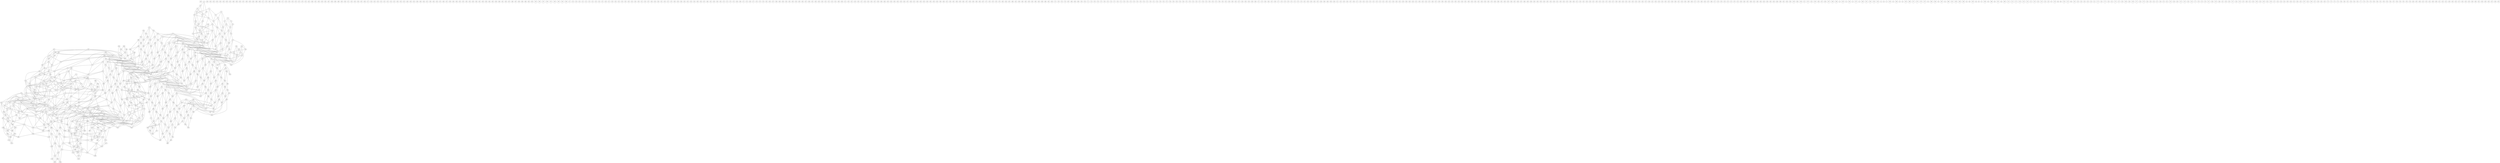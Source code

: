graph {
  node_836[label="836", shape="circle"]
836 -- 835
836 -- 837
836 -- 878
836 -- 879
836 -- 794
836 -- 795
  node_838[label="838", shape="circle"]
838 -- 880
838 -- 881
838 -- 837
  node_833[label="833", shape="circle"]
833 -- 832
833 -- 834
833 -- 875
833 -- 876
833 -- 791
833 -- 792
  node_832[label="832", shape="circle"]
832 -- 874
832 -- 875
832 -- 790
832 -- 791
832 -- 831
  node_835[label="835", shape="circle"]
835 -- 834
835 -- 877
835 -- 878
835 -- 793
835 -- 794
  node_834[label="834", shape="circle"]
834 -- 876
834 -- 877
834 -- 792
834 -- 793
  node_852[label="852", shape="circle"]
852 -- 809
852 -- 810
  node_855[label="855", shape="circle"]
855 -- 856
855 -- 897
855 -- 813
855 -- 896
  node_861[label="861", shape="circle"]
861 -- 902
861 -- 903
861 -- 818
861 -- 819
861 -- 860
861 -- 862
  node_860[label="860", shape="circle"]
860 -- 901
860 -- 902
860 -- 817
860 -- 818
860 -- 859
  node_863[label="863", shape="circle"]
863 -- 864
863 -- 904
863 -- 905
863 -- 820
863 -- 821
863 -- 862
  node_862[label="862", shape="circle"]
862 -- 903
862 -- 904
862 -- 819
862 -- 820
  node_857[label="857", shape="circle"]
857 -- 898
857 -- 899
857 -- 814
857 -- 815
857 -- 856
857 -- 858
  node_856[label="856", shape="circle"]
856 -- 897
856 -- 898
856 -- 813
856 -- 814
  node_859[label="859", shape="circle"]
859 -- 900
859 -- 901
859 -- 816
859 -- 817
859 -- 858
  node_858[label="858", shape="circle"]
858 -- 899
858 -- 900
858 -- 815
858 -- 816
  node_869[label="869", shape="circle"]
869 -- 868
869 -- 870
869 -- 910
869 -- 911
869 -- 826
869 -- 827
  node_868[label="868", shape="circle"]
868 -- 867
868 -- 909
868 -- 910
868 -- 825
868 -- 826
  node_871[label="871", shape="circle"]
871 -- 870
871 -- 872
871 -- 912
871 -- 913
871 -- 828
871 -- 829
  node_870[label="870", shape="circle"]
870 -- 911
870 -- 912
870 -- 827
870 -- 828
  node_865[label="865", shape="circle"]
865 -- 864
865 -- 866
865 -- 906
865 -- 907
865 -- 822
865 -- 823
  node_864[label="864", shape="circle"]
864 -- 905
864 -- 906
864 -- 821
864 -- 822
  node_867[label="867", shape="circle"]
867 -- 866
867 -- 908
867 -- 909
867 -- 824
867 -- 825
  node_866[label="866", shape="circle"]
866 -- 907
866 -- 908
866 -- 823
866 -- 824
  node_877[label="877", shape="circle"]
877 -- 876
877 -- 878
877 -- 918
877 -- 919
  node_876[label="876", shape="circle"]
876 -- 875
876 -- 917
876 -- 918
  node_879[label="879", shape="circle"]
879 -- 837
879 -- 878
879 -- 880
879 -- 920
879 -- 921
  node_878[label="878", shape="circle"]
878 -- 919
878 -- 920
  node_873[label="873", shape="circle"]
873 -- 872
873 -- 874
873 -- 914
873 -- 915
873 -- 830
873 -- 831
  node_872[label="872", shape="circle"]
872 -- 913
872 -- 914
872 -- 829
872 -- 830
  node_875[label="875", shape="circle"]
875 -- 874
875 -- 916
875 -- 917
  node_874[label="874", shape="circle"]
874 -- 915
874 -- 916
874 -- 831
  node_881[label="881", shape="circle"]
881 -- 880
881 -- 922
  node_880[label="880", shape="circle"]
880 -- 837
880 -- 921
880 -- 922
  node_901[label="901", shape="circle"]
901 -- 900
901 -- 902
901 -- 943
901 -- 944
  node_900[label="900", shape="circle"]
900 -- 899
900 -- 942
900 -- 943
  node_903[label="903", shape="circle"]
903 -- 902
903 -- 904
903 -- 945
903 -- 946
  node_902[label="902", shape="circle"]
902 -- 944
902 -- 945
  node_897[label="897", shape="circle"]
897 -- 896
897 -- 898
897 -- 939
897 -- 940
  node_896[label="896", shape="circle"]
896 -- 939
  node_899[label="899", shape="circle"]
899 -- 898
899 -- 941
899 -- 942
  node_898[label="898", shape="circle"]
898 -- 940
898 -- 941
  node_909[label="909", shape="circle"]
909 -- 908
909 -- 910
909 -- 951
909 -- 952
  node_908[label="908", shape="circle"]
908 -- 907
908 -- 950
908 -- 951
  node_911[label="911", shape="circle"]
911 -- 910
911 -- 912
911 -- 953
911 -- 954
  node_910[label="910", shape="circle"]
910 -- 952
910 -- 953
  node_905[label="905", shape="circle"]
905 -- 904
905 -- 906
905 -- 947
905 -- 948
  node_904[label="904", shape="circle"]
904 -- 946
904 -- 947
  node_907[label="907", shape="circle"]
907 -- 906
907 -- 949
907 -- 950
  node_906[label="906", shape="circle"]
906 -- 948
906 -- 949
  node_917[label="917", shape="circle"]
917 -- 960
917 -- 916
917 -- 918
917 -- 959
  node_916[label="916", shape="circle"]
916 -- 915
916 -- 958
916 -- 959
  node_919[label="919", shape="circle"]
919 -- 961
919 -- 962
919 -- 918
919 -- 920
  node_918[label="918", shape="circle"]
918 -- 960
918 -- 961
  node_913[label="913", shape="circle"]
913 -- 912
913 -- 914
913 -- 955
913 -- 956
  node_912[label="912", shape="circle"]
912 -- 954
912 -- 955
  node_915[label="915", shape="circle"]
915 -- 914
915 -- 957
915 -- 958
  node_914[label="914", shape="circle"]
914 -- 956
914 -- 957
  node_921[label="921", shape="circle"]
921 -- 963
921 -- 964
921 -- 920
921 -- 922
  node_920[label="920", shape="circle"]
920 -- 962
920 -- 963
  node_922[label="922", shape="circle"]
922 -- 964
922 -- 965
  node_941[label="941", shape="circle"]
941 -- 940
941 -- 942
941 -- 982
  node_940[label="940", shape="circle"]
940 -- 939
940 -- 982
  node_943[label="943", shape="circle"]
943 -- 942
943 -- 944
943 -- 985
  node_942[label="942", shape="circle"]
  node_939[label="939", shape="circle"]
  node_949[label="949", shape="circle"]
949 -- 948
949 -- 950
949 -- 991
  node_948[label="948", shape="circle"]
948 -- 947
948 -- 989
  node_951[label="951", shape="circle"]
951 -- 992
951 -- 950
951 -- 952
  node_950[label="950", shape="circle"]
950 -- 992
950 -- 991
  node_945[label="945", shape="circle"]
945 -- 944
945 -- 946
945 -- 986
945 -- 987
  node_944[label="944", shape="circle"]
944 -- 985
944 -- 986
  node_947[label="947", shape="circle"]
947 -- 946
947 -- 988
947 -- 989
  node_946[label="946", shape="circle"]
946 -- 987
946 -- 988
  node_957[label="957", shape="circle"]
957 -- 998
957 -- 999
957 -- 956
957 -- 958
  node_956[label="956", shape="circle"]
956 -- 997
956 -- 998
956 -- 955
  node_959[label="959", shape="circle"]
959 -- 960
959 -- 1000
959 -- 1001
959 -- 958
  node_958[label="958", shape="circle"]
958 -- 999
958 -- 1000
  node_953[label="953", shape="circle"]
953 -- 995
953 -- 952
953 -- 954
  node_952[label="952", shape="circle"]
  node_955[label="955", shape="circle"]
955 -- 996
955 -- 997
955 -- 954
  node_954[label="954", shape="circle"]
954 -- 995
954 -- 996
  node_965[label="965", shape="circle"]
965 -- 964
965 -- 1006
965 -- 1007
  node_964[label="964", shape="circle"]
964 -- 963
964 -- 1005
964 -- 1006
  node_961[label="961", shape="circle"]
961 -- 960
961 -- 962
961 -- 1002
961 -- 1003
  node_960[label="960", shape="circle"]
960 -- 1001
960 -- 1002
  node_963[label="963", shape="circle"]
963 -- 962
963 -- 1004
963 -- 1005
  node_962[label="962", shape="circle"]
962 -- 1003
962 -- 1004
  node_982[label="982", shape="circle"]
  node_989[label="989", shape="circle"]
989 -- 988
989 -- 1031
  node_988[label="988", shape="circle"]
988 -- 1030
988 -- 1031
988 -- 987
  node_991[label="991", shape="circle"]
991 -- 992
  node_985[label="985", shape="circle"]
985 -- 986
985 -- 1028
  node_987[label="987", shape="circle"]
987 -- 1029
987 -- 1030
987 -- 986
  node_986[label="986", shape="circle"]
986 -- 1028
986 -- 1029
  node_997[label="997", shape="circle"]
997 -- 996
997 -- 998
997 -- 1039
997 -- 1040
  node_996[label="996", shape="circle"]
996 -- 995
996 -- 1038
996 -- 1039
  node_999[label="999", shape="circle"]
999 -- 998
999 -- 1000
999 -- 1041
999 -- 1042
  node_998[label="998", shape="circle"]
998 -- 1040
998 -- 1041
  node_992[label="992", shape="circle"]
  node_995[label="995", shape="circle"]
995 -- 1037
995 -- 1038
  node_1005[label="1005", shape="circle"]
1005 -- 1004
1005 -- 1006
1005 -- 1047
1005 -- 1048
  node_1004[label="1004", shape="circle"]
1004 -- 1003
1004 -- 1046
1004 -- 1047
  node_1007[label="1007", shape="circle"]
1007 -- 1006
1007 -- 1008
1007 -- 1049
1007 -- 1050
  node_1006[label="1006", shape="circle"]
1006 -- 1048
1006 -- 1049
  node_1001[label="1001", shape="circle"]
1001 -- 1000
1001 -- 1002
1001 -- 1043
1001 -- 1044
  node_1000[label="1000", shape="circle"]
1000 -- 1042
1000 -- 1043
  node_1003[label="1003", shape="circle"]
1003 -- 1002
1003 -- 1045
1003 -- 1046
  node_1002[label="1002", shape="circle"]
1002 -- 1044
1002 -- 1045
  node_1008[label="1008", shape="circle"]
1008 -- 1050
  node_517[label="517", shape="circle"]
517 -- 516
517 -- 518
517 -- 558
517 -- 559
517 -- 474
517 -- 475
  node_516[label="516", shape="circle"]
516 -- 515
516 -- 557
516 -- 558
516 -- 473
516 -- 474
  node_519[label="519", shape="circle"]
519 -- 518
519 -- 520
519 -- 560
519 -- 561
519 -- 476
519 -- 477
  node_518[label="518", shape="circle"]
518 -- 559
518 -- 560
518 -- 475
518 -- 476
  node_513[label="513", shape="circle"]
513 -- 512
513 -- 514
513 -- 554
513 -- 555
513 -- 470
513 -- 471
  node_512[label="512", shape="circle"]
512 -- 553
512 -- 554
512 -- 469
512 -- 470
512 -- 511
  node_515[label="515", shape="circle"]
515 -- 514
515 -- 556
515 -- 557
515 -- 472
515 -- 473
  node_514[label="514", shape="circle"]
514 -- 555
514 -- 556
514 -- 471
514 -- 472
  node_525[label="525", shape="circle"]
525 -- 482
525 -- 483
525 -- 524
525 -- 526
525 -- 566
525 -- 567
  node_524[label="524", shape="circle"]
524 -- 481
524 -- 482
524 -- 523
524 -- 565
524 -- 566
  node_527[label="527", shape="circle"]
527 -- 484
527 -- 485
527 -- 526
527 -- 528
527 -- 568
527 -- 569
  node_526[label="526", shape="circle"]
526 -- 483
526 -- 484
526 -- 567
526 -- 568
  node_521[label="521", shape="circle"]
521 -- 520
521 -- 522
521 -- 562
521 -- 563
521 -- 478
521 -- 479
  node_520[label="520", shape="circle"]
520 -- 561
520 -- 562
520 -- 477
520 -- 478
  node_523[label="523", shape="circle"]
523 -- 480
523 -- 481
523 -- 522
523 -- 564
523 -- 565
  node_522[label="522", shape="circle"]
522 -- 480
522 -- 563
522 -- 564
522 -- 479
  node_533[label="533", shape="circle"]
533 -- 490
533 -- 491
533 -- 532
533 -- 534
533 -- 574
533 -- 575
  node_532[label="532", shape="circle"]
532 -- 489
532 -- 490
532 -- 531
532 -- 573
532 -- 574
  node_535[label="535", shape="circle"]
535 -- 576
535 -- 577
535 -- 492
535 -- 493
535 -- 534
535 -- 536
  node_534[label="534", shape="circle"]
534 -- 576
534 -- 491
534 -- 492
534 -- 575
  node_529[label="529", shape="circle"]
529 -- 486
529 -- 487
529 -- 528
529 -- 530
529 -- 570
529 -- 571
  node_528[label="528", shape="circle"]
528 -- 485
528 -- 486
528 -- 569
528 -- 570
  node_531[label="531", shape="circle"]
531 -- 488
531 -- 489
531 -- 530
531 -- 572
531 -- 573
  node_530[label="530", shape="circle"]
530 -- 487
530 -- 488
530 -- 571
530 -- 572
  node_537[label="537", shape="circle"]
537 -- 536
537 -- 578
537 -- 579
537 -- 494
  node_536[label="536", shape="circle"]
536 -- 577
536 -- 578
536 -- 493
536 -- 494
  node_549[label="549", shape="circle"]
549 -- 548
549 -- 550
549 -- 591
549 -- 592
549 -- 507
549 -- 508
  node_548[label="548", shape="circle"]
548 -- 547
548 -- 590
548 -- 591
548 -- 506
548 -- 507
  node_551[label="551", shape="circle"]
551 -- 550
551 -- 552
551 -- 593
551 -- 594
551 -- 509
551 -- 510
  node_550[label="550", shape="circle"]
550 -- 592
550 -- 593
550 -- 508
550 -- 509
  node_547[label="547", shape="circle"]
547 -- 505
547 -- 506
547 -- 590
  node_557[label="557", shape="circle"]
557 -- 556
557 -- 558
557 -- 599
557 -- 600
  node_556[label="556", shape="circle"]
556 -- 555
556 -- 598
556 -- 599
  node_559[label="559", shape="circle"]
559 -- 558
559 -- 560
559 -- 601
559 -- 602
  node_558[label="558", shape="circle"]
558 -- 600
558 -- 601
  node_553[label="553", shape="circle"]
553 -- 552
553 -- 554
553 -- 595
553 -- 596
553 -- 511
  node_552[label="552", shape="circle"]
552 -- 594
552 -- 595
552 -- 510
552 -- 511
  node_555[label="555", shape="circle"]
555 -- 554
555 -- 597
555 -- 598
  node_554[label="554", shape="circle"]
554 -- 596
554 -- 597
  node_565[label="565", shape="circle"]
565 -- 608
565 -- 564
565 -- 566
565 -- 607
  node_564[label="564", shape="circle"]
564 -- 563
564 -- 606
564 -- 607
  node_567[label="567", shape="circle"]
567 -- 609
567 -- 610
567 -- 566
567 -- 568
  node_566[label="566", shape="circle"]
566 -- 608
566 -- 609
  node_561[label="561", shape="circle"]
561 -- 560
561 -- 562
561 -- 603
561 -- 604
  node_560[label="560", shape="circle"]
560 -- 602
560 -- 603
  node_563[label="563", shape="circle"]
563 -- 562
563 -- 605
563 -- 606
  node_562[label="562", shape="circle"]
562 -- 604
562 -- 605
  node_573[label="573", shape="circle"]
573 -- 615
573 -- 616
573 -- 572
573 -- 574
  node_572[label="572", shape="circle"]
572 -- 614
572 -- 615
572 -- 571
  node_575[label="575", shape="circle"]
575 -- 576
575 -- 617
575 -- 618
575 -- 574
  node_574[label="574", shape="circle"]
574 -- 616
574 -- 617
  node_569[label="569", shape="circle"]
569 -- 611
569 -- 612
569 -- 568
569 -- 570
  node_568[label="568", shape="circle"]
568 -- 610
568 -- 611
  node_571[label="571", shape="circle"]
571 -- 613
571 -- 614
571 -- 570
  node_570[label="570", shape="circle"]
570 -- 612
570 -- 613
  node_580[label="580", shape="circle"]
580 -- 579
580 -- 622
  node_577[label="577", shape="circle"]
577 -- 576
577 -- 578
577 -- 619
577 -- 620
  node_576[label="576", shape="circle"]
576 -- 618
576 -- 619
  node_579[label="579", shape="circle"]
579 -- 578
579 -- 621
579 -- 622
  node_578[label="578", shape="circle"]
578 -- 620
578 -- 621
  node_591[label="591", shape="circle"]
591 -- 590
591 -- 592
591 -- 632
591 -- 633
  node_590[label="590", shape="circle"]
590 -- 632
  node_597[label="597", shape="circle"]
597 -- 596
597 -- 598
597 -- 638
597 -- 639
  node_596[label="596", shape="circle"]
596 -- 595
596 -- 637
596 -- 638
  node_599[label="599", shape="circle"]
599 -- 640
599 -- 641
599 -- 598
599 -- 600
  node_598[label="598", shape="circle"]
598 -- 640
598 -- 639
  node_593[label="593", shape="circle"]
593 -- 592
593 -- 594
593 -- 634
593 -- 635
  node_592[label="592", shape="circle"]
592 -- 633
592 -- 634
  node_595[label="595", shape="circle"]
595 -- 594
595 -- 636
595 -- 637
  node_594[label="594", shape="circle"]
594 -- 635
594 -- 636
  node_605[label="605", shape="circle"]
605 -- 646
605 -- 647
605 -- 604
605 -- 606
  node_604[label="604", shape="circle"]
604 -- 645
604 -- 646
604 -- 603
  node_607[label="607", shape="circle"]
607 -- 608
607 -- 648
607 -- 649
607 -- 606
  node_606[label="606", shape="circle"]
606 -- 647
606 -- 648
  node_601[label="601", shape="circle"]
601 -- 642
601 -- 643
601 -- 600
601 -- 602
  node_600[label="600", shape="circle"]
600 -- 641
600 -- 642
  node_603[label="603", shape="circle"]
603 -- 644
603 -- 645
603 -- 602
  node_602[label="602", shape="circle"]
602 -- 643
602 -- 644
  node_613[label="613", shape="circle"]
613 -- 612
613 -- 614
613 -- 654
613 -- 655
  node_612[label="612", shape="circle"]
612 -- 611
612 -- 653
612 -- 654
  node_615[label="615", shape="circle"]
615 -- 614
615 -- 616
615 -- 656
615 -- 657
  node_614[label="614", shape="circle"]
614 -- 655
614 -- 656
  node_609[label="609", shape="circle"]
609 -- 608
609 -- 610
609 -- 650
609 -- 651
  node_608[label="608", shape="circle"]
608 -- 649
608 -- 650
  node_611[label="611", shape="circle"]
611 -- 610
611 -- 652
611 -- 653
  node_610[label="610", shape="circle"]
610 -- 651
610 -- 652
  node_621[label="621", shape="circle"]
621 -- 620
621 -- 622
621 -- 662
621 -- 663
  node_620[label="620", shape="circle"]
620 -- 619
620 -- 661
620 -- 662
  node_622[label="622", shape="circle"]
622 -- 663
622 -- 664
  node_617[label="617", shape="circle"]
617 -- 616
617 -- 618
617 -- 658
617 -- 659
  node_616[label="616", shape="circle"]
616 -- 657
616 -- 658
  node_619[label="619", shape="circle"]
619 -- 618
619 -- 660
619 -- 661
  node_618[label="618", shape="circle"]
618 -- 659
618 -- 660
  node_637[label="637", shape="circle"]
637 -- 679
637 -- 680
637 -- 636
637 -- 638
  node_636[label="636", shape="circle"]
636 -- 678
636 -- 679
636 -- 635
  node_639[label="639", shape="circle"]
639 -- 640
639 -- 681
639 -- 682
639 -- 638
  node_638[label="638", shape="circle"]
638 -- 680
638 -- 681
  node_633[label="633", shape="circle"]
633 -- 675
633 -- 676
633 -- 632
633 -- 634
  node_632[label="632", shape="circle"]
632 -- 675
  node_635[label="635", shape="circle"]
635 -- 677
635 -- 678
635 -- 634
  node_634[label="634", shape="circle"]
634 -- 676
634 -- 677
  node_645[label="645", shape="circle"]
645 -- 644
645 -- 646
645 -- 687
645 -- 688
  node_644[label="644", shape="circle"]
644 -- 643
644 -- 686
644 -- 687
  node_647[label="647", shape="circle"]
647 -- 646
647 -- 648
647 -- 689
647 -- 690
  node_646[label="646", shape="circle"]
646 -- 688
646 -- 689
  node_641[label="641", shape="circle"]
641 -- 640
641 -- 642
641 -- 683
641 -- 684
  node_640[label="640", shape="circle"]
640 -- 682
640 -- 683
  node_643[label="643", shape="circle"]
643 -- 642
643 -- 685
643 -- 686
  node_642[label="642", shape="circle"]
642 -- 684
642 -- 685
  node_653[label="653", shape="circle"]
653 -- 652
653 -- 654
653 -- 695
653 -- 696
  node_652[label="652", shape="circle"]
652 -- 651
652 -- 694
652 -- 695
  node_655[label="655", shape="circle"]
655 -- 654
655 -- 656
655 -- 697
655 -- 698
  node_654[label="654", shape="circle"]
654 -- 696
654 -- 697
  node_649[label="649", shape="circle"]
649 -- 648
649 -- 650
649 -- 691
649 -- 692
  node_648[label="648", shape="circle"]
648 -- 690
648 -- 691
  node_651[label="651", shape="circle"]
651 -- 650
651 -- 693
651 -- 694
  node_650[label="650", shape="circle"]
650 -- 692
650 -- 693
  node_661[label="661", shape="circle"]
661 -- 704
661 -- 660
661 -- 662
661 -- 703
  node_660[label="660", shape="circle"]
660 -- 659
660 -- 702
660 -- 703
  node_663[label="663", shape="circle"]
663 -- 705
663 -- 706
663 -- 662
663 -- 664
  node_662[label="662", shape="circle"]
662 -- 704
662 -- 705
  node_657[label="657", shape="circle"]
657 -- 656
657 -- 658
657 -- 699
657 -- 700
  node_656[label="656", shape="circle"]
656 -- 698
656 -- 699
  node_659[label="659", shape="circle"]
659 -- 658
659 -- 701
659 -- 702
  node_658[label="658", shape="circle"]
658 -- 700
658 -- 701
  node_664[label="664", shape="circle"]
664 -- 706
664 -- 707
  node_667[label="667", shape="circle"]
667 -- 709
667 -- 710
  node_677[label="677", shape="circle"]
677 -- 676
677 -- 678
  node_676[label="676", shape="circle"]
676 -- 675
  node_679[label="679", shape="circle"]
679 -- 678
679 -- 680
679 -- 720
679 -- 721
  node_678[label="678", shape="circle"]
678 -- 720
  node_675[label="675", shape="circle"]
  node_685[label="685", shape="circle"]
685 -- 684
685 -- 686
685 -- 726
685 -- 727
  node_684[label="684", shape="circle"]
684 -- 683
684 -- 725
684 -- 726
  node_687[label="687", shape="circle"]
687 -- 688
687 -- 686
  node_686[label="686", shape="circle"]
686 -- 727
  node_681[label="681", shape="circle"]
681 -- 680
681 -- 682
681 -- 722
681 -- 723
  node_680[label="680", shape="circle"]
680 -- 721
680 -- 722
  node_683[label="683", shape="circle"]
683 -- 682
683 -- 724
683 -- 725
  node_682[label="682", shape="circle"]
682 -- 723
682 -- 724
  node_693[label="693", shape="circle"]
693 -- 692
693 -- 694
693 -- 734
693 -- 735
  node_692[label="692", shape="circle"]
692 -- 691
692 -- 733
692 -- 734
  node_695[label="695", shape="circle"]
695 -- 736
695 -- 737
695 -- 694
695 -- 696
  node_694[label="694", shape="circle"]
694 -- 736
694 -- 735
  node_689[label="689", shape="circle"]
689 -- 688
689 -- 690
689 -- 730
689 -- 731
  node_688[label="688", shape="circle"]
688 -- 730
  node_691[label="691", shape="circle"]
691 -- 690
691 -- 732
691 -- 733
  node_690[label="690", shape="circle"]
690 -- 731
690 -- 732
  node_701[label="701", shape="circle"]
701 -- 742
701 -- 743
701 -- 700
701 -- 702
  node_700[label="700", shape="circle"]
700 -- 741
700 -- 742
700 -- 699
  node_703[label="703", shape="circle"]
703 -- 704
703 -- 744
703 -- 745
703 -- 702
  node_702[label="702", shape="circle"]
702 -- 743
702 -- 744
  node_697[label="697", shape="circle"]
697 -- 738
697 -- 739
697 -- 696
697 -- 698
  node_696[label="696", shape="circle"]
696 -- 737
696 -- 738
  node_699[label="699", shape="circle"]
699 -- 740
699 -- 741
699 -- 698
  node_698[label="698", shape="circle"]
698 -- 739
698 -- 740
  node_709[label="709", shape="circle"]
709 -- 708
709 -- 710
709 -- 750
709 -- 751
  node_708[label="708", shape="circle"]
708 -- 749
708 -- 707
708 -- 750
  node_711[label="711", shape="circle"]
711 -- 752
711 -- 710
  node_710[label="710", shape="circle"]
710 -- 751
710 -- 752
  node_705[label="705", shape="circle"]
705 -- 704
705 -- 706
705 -- 746
705 -- 747
  node_704[label="704", shape="circle"]
704 -- 745
704 -- 746
  node_707[label="707", shape="circle"]
707 -- 706
707 -- 748
707 -- 749
  node_706[label="706", shape="circle"]
706 -- 747
706 -- 748
  node_725[label="725", shape="circle"]
725 -- 768
725 -- 724
725 -- 726
725 -- 767
  node_724[label="724", shape="circle"]
724 -- 723
724 -- 766
724 -- 767
  node_727[label="727", shape="circle"]
727 -- 769
727 -- 726
  node_726[label="726", shape="circle"]
726 -- 768
726 -- 769
  node_721[label="721", shape="circle"]
721 -- 720
721 -- 722
721 -- 763
721 -- 764
  node_720[label="720", shape="circle"]
720 -- 763
  node_723[label="723", shape="circle"]
723 -- 722
723 -- 765
723 -- 766
  node_722[label="722", shape="circle"]
722 -- 764
722 -- 765
  node_733[label="733", shape="circle"]
733 -- 775
733 -- 776
733 -- 732
733 -- 734
  node_732[label="732", shape="circle"]
732 -- 774
732 -- 775
732 -- 731
  node_735[label="735", shape="circle"]
735 -- 736
735 -- 777
735 -- 778
735 -- 734
  node_734[label="734", shape="circle"]
734 -- 776
734 -- 777
  node_731[label="731", shape="circle"]
731 -- 773
731 -- 774
731 -- 730
  node_730[label="730", shape="circle"]
730 -- 772
730 -- 773
  node_741[label="741", shape="circle"]
741 -- 740
741 -- 742
741 -- 783
741 -- 784
  node_740[label="740", shape="circle"]
740 -- 739
740 -- 782
740 -- 783
  node_743[label="743", shape="circle"]
743 -- 742
743 -- 744
743 -- 785
743 -- 786
  node_742[label="742", shape="circle"]
742 -- 784
742 -- 785
  node_737[label="737", shape="circle"]
737 -- 736
737 -- 738
737 -- 779
737 -- 780
  node_736[label="736", shape="circle"]
736 -- 778
736 -- 779
  node_739[label="739", shape="circle"]
739 -- 738
739 -- 781
739 -- 782
  node_738[label="738", shape="circle"]
738 -- 780
738 -- 781
  node_749[label="749", shape="circle"]
749 -- 748
749 -- 750
749 -- 791
749 -- 792
  node_748[label="748", shape="circle"]
748 -- 747
748 -- 790
748 -- 791
  node_751[label="751", shape="circle"]
751 -- 750
751 -- 752
751 -- 793
751 -- 794
  node_750[label="750", shape="circle"]
750 -- 792
750 -- 793
  node_745[label="745", shape="circle"]
745 -- 744
745 -- 746
745 -- 787
745 -- 788
  node_744[label="744", shape="circle"]
744 -- 786
744 -- 787
  node_747[label="747", shape="circle"]
747 -- 746
747 -- 789
747 -- 790
  node_746[label="746", shape="circle"]
746 -- 788
746 -- 789
  node_752[label="752", shape="circle"]
752 -- 794
752 -- 795
  node_765[label="765", shape="circle"]
765 -- 806
765 -- 807
765 -- 764
765 -- 766
  node_764[label="764", shape="circle"]
764 -- 805
764 -- 806
764 -- 763
  node_767[label="767", shape="circle"]
767 -- 768
767 -- 808
767 -- 809
767 -- 766
  node_766[label="766", shape="circle"]
766 -- 807
766 -- 808
  node_763[label="763", shape="circle"]
763 -- 805
  node_261[label="261", shape="circle"]
261 -- 260
261 -- 262
261 -- 302
261 -- 303
261 -- 218
261 -- 219
  node_260[label="260", shape="circle"]
260 -- 259
260 -- 301
260 -- 302
260 -- 217
260 -- 218
  node_263[label="263", shape="circle"]
263 -- 262
263 -- 264
263 -- 304
263 -- 305
263 -- 220
263 -- 221
  node_262[label="262", shape="circle"]
262 -- 303
262 -- 304
262 -- 219
262 -- 220
  node_257[label="257", shape="circle"]
257 -- 256
257 -- 258
257 -- 299
257 -- 298
  node_256[label="256", shape="circle"]
256 -- 298
256 -- 255
256 -- 297
  node_259[label="259", shape="circle"]
259 -- 258
259 -- 300
259 -- 301
259 -- 216
259 -- 217
  node_258[label="258", shape="circle"]
258 -- 299
258 -- 300
258 -- 216
  node_269[label="269", shape="circle"]
269 -- 226
269 -- 227
269 -- 268
269 -- 270
269 -- 310
269 -- 311
  node_268[label="268", shape="circle"]
268 -- 225
268 -- 226
268 -- 267
268 -- 309
268 -- 310
  node_271[label="271", shape="circle"]
271 -- 228
271 -- 229
271 -- 270
271 -- 272
271 -- 312
271 -- 313
  node_270[label="270", shape="circle"]
270 -- 227
270 -- 228
270 -- 311
270 -- 312
  node_265[label="265", shape="circle"]
265 -- 264
265 -- 266
265 -- 306
265 -- 307
265 -- 222
265 -- 223
  node_264[label="264", shape="circle"]
264 -- 305
264 -- 306
264 -- 221
264 -- 222
  node_267[label="267", shape="circle"]
267 -- 224
267 -- 225
267 -- 266
267 -- 308
267 -- 309
  node_266[label="266", shape="circle"]
266 -- 224
266 -- 307
266 -- 308
266 -- 223
  node_277[label="277", shape="circle"]
277 -- 318
277 -- 276
277 -- 278
277 -- 319
  node_276[label="276", shape="circle"]
276 -- 317
276 -- 275
276 -- 318
  node_279[label="279", shape="circle"]
279 -- 320
279 -- 321
279 -- 278
  node_278[label="278", shape="circle"]
278 -- 320
278 -- 319
  node_273[label="273", shape="circle"]
273 -- 230
273 -- 231
273 -- 272
273 -- 274
273 -- 314
273 -- 315
  node_272[label="272", shape="circle"]
272 -- 229
272 -- 230
272 -- 313
272 -- 314
  node_275[label="275", shape="circle"]
275 -- 232
275 -- 274
275 -- 316
275 -- 317
  node_274[label="274", shape="circle"]
274 -- 231
274 -- 232
274 -- 315
274 -- 316
  node_301[label="301", shape="circle"]
301 -- 300
301 -- 302
301 -- 343
301 -- 344
  node_300[label="300", shape="circle"]
300 -- 299
300 -- 342
300 -- 343
  node_303[label="303", shape="circle"]
303 -- 302
303 -- 304
303 -- 345
303 -- 346
  node_302[label="302", shape="circle"]
302 -- 344
302 -- 345
  node_297[label="297", shape="circle"]
297 -- 296
297 -- 298
297 -- 339
297 -- 340
297 -- 255
  node_296[label="296", shape="circle"]
296 -- 338
296 -- 339
296 -- 255
  node_299[label="299", shape="circle"]
299 -- 298
299 -- 341
299 -- 342
  node_298[label="298", shape="circle"]
298 -- 340
298 -- 341
  node_309[label="309", shape="circle"]
309 -- 352
309 -- 308
309 -- 310
309 -- 351
  node_308[label="308", shape="circle"]
308 -- 307
308 -- 350
308 -- 351
  node_311[label="311", shape="circle"]
311 -- 353
311 -- 354
311 -- 310
311 -- 312
  node_310[label="310", shape="circle"]
310 -- 352
310 -- 353
  node_305[label="305", shape="circle"]
305 -- 304
305 -- 306
305 -- 347
305 -- 348
  node_304[label="304", shape="circle"]
304 -- 346
304 -- 347
  node_307[label="307", shape="circle"]
307 -- 306
307 -- 349
307 -- 350
  node_306[label="306", shape="circle"]
306 -- 348
306 -- 349
  node_317[label="317", shape="circle"]
317 -- 359
317 -- 360
317 -- 316
317 -- 318
  node_316[label="316", shape="circle"]
316 -- 358
316 -- 359
316 -- 315
  node_319[label="319", shape="circle"]
319 -- 320
319 -- 361
319 -- 362
319 -- 318
  node_318[label="318", shape="circle"]
318 -- 360
318 -- 361
  node_313[label="313", shape="circle"]
313 -- 355
313 -- 356
313 -- 312
313 -- 314
  node_312[label="312", shape="circle"]
312 -- 354
312 -- 355
  node_315[label="315", shape="circle"]
315 -- 357
315 -- 358
315 -- 314
  node_314[label="314", shape="circle"]
314 -- 356
314 -- 357
  node_321[label="321", shape="circle"]
321 -- 320
321 -- 363
321 -- 364
  node_320[label="320", shape="circle"]
320 -- 362
320 -- 363
  node_341[label="341", shape="circle"]
341 -- 340
341 -- 342
341 -- 382
341 -- 383
  node_340[label="340", shape="circle"]
340 -- 339
340 -- 381
340 -- 382
  node_343[label="343", shape="circle"]
343 -- 384
343 -- 385
343 -- 342
343 -- 344
  node_342[label="342", shape="circle"]
342 -- 384
342 -- 383
  node_339[label="339", shape="circle"]
339 -- 338
339 -- 380
339 -- 381
  node_338[label="338", shape="circle"]
338 -- 379
338 -- 380
  node_349[label="349", shape="circle"]
349 -- 390
349 -- 391
349 -- 348
349 -- 350
  node_348[label="348", shape="circle"]
348 -- 389
348 -- 390
348 -- 347
  node_351[label="351", shape="circle"]
351 -- 352
351 -- 392
351 -- 393
351 -- 350
  node_350[label="350", shape="circle"]
350 -- 391
350 -- 392
  node_345[label="345", shape="circle"]
345 -- 386
345 -- 387
345 -- 344
345 -- 346
  node_344[label="344", shape="circle"]
344 -- 385
344 -- 386
  node_347[label="347", shape="circle"]
347 -- 388
347 -- 389
347 -- 346
  node_346[label="346", shape="circle"]
346 -- 387
346 -- 388
  node_357[label="357", shape="circle"]
357 -- 356
357 -- 358
357 -- 398
357 -- 399
  node_356[label="356", shape="circle"]
356 -- 355
356 -- 397
356 -- 398
  node_359[label="359", shape="circle"]
359 -- 358
359 -- 360
359 -- 400
359 -- 401
  node_358[label="358", shape="circle"]
358 -- 399
358 -- 400
  node_353[label="353", shape="circle"]
353 -- 352
353 -- 354
353 -- 394
353 -- 395
  node_352[label="352", shape="circle"]
352 -- 393
352 -- 394
  node_355[label="355", shape="circle"]
355 -- 354
355 -- 396
355 -- 397
  node_354[label="354", shape="circle"]
354 -- 395
354 -- 396
  node_364[label="364", shape="circle"]
364 -- 363
364 -- 405
364 -- 406
  node_361[label="361", shape="circle"]
361 -- 360
361 -- 362
361 -- 402
361 -- 403
  node_360[label="360", shape="circle"]
360 -- 401
360 -- 402
  node_363[label="363", shape="circle"]
363 -- 362
363 -- 404
363 -- 405
  node_362[label="362", shape="circle"]
362 -- 403
362 -- 404
  node_381[label="381", shape="circle"]
381 -- 423
381 -- 424
381 -- 380
381 -- 382
  node_380[label="380", shape="circle"]
380 -- 422
380 -- 423
380 -- 379
  node_383[label="383", shape="circle"]
383 -- 384
383 -- 425
383 -- 426
383 -- 382
  node_382[label="382", shape="circle"]
382 -- 424
382 -- 425
  node_379[label="379", shape="circle"]
379 -- 421
379 -- 422
  node_389[label="389", shape="circle"]
389 -- 388
389 -- 390
389 -- 431
389 -- 432
  node_388[label="388", shape="circle"]
388 -- 387
388 -- 430
388 -- 431
  node_391[label="391", shape="circle"]
391 -- 390
391 -- 392
391 -- 433
391 -- 434
  node_390[label="390", shape="circle"]
390 -- 432
390 -- 433
  node_385[label="385", shape="circle"]
385 -- 384
385 -- 386
385 -- 427
385 -- 428
  node_384[label="384", shape="circle"]
384 -- 426
384 -- 427
  node_387[label="387", shape="circle"]
387 -- 386
387 -- 429
387 -- 430
  node_386[label="386", shape="circle"]
386 -- 428
386 -- 429
  node_397[label="397", shape="circle"]
397 -- 396
397 -- 398
397 -- 439
397 -- 440
  node_396[label="396", shape="circle"]
396 -- 395
396 -- 438
396 -- 439
  node_399[label="399", shape="circle"]
399 -- 398
399 -- 400
399 -- 441
399 -- 442
  node_398[label="398", shape="circle"]
398 -- 440
398 -- 441
  node_393[label="393", shape="circle"]
393 -- 392
393 -- 394
393 -- 435
393 -- 436
  node_392[label="392", shape="circle"]
392 -- 434
392 -- 435
  node_395[label="395", shape="circle"]
395 -- 394
395 -- 437
395 -- 438
  node_394[label="394", shape="circle"]
394 -- 436
394 -- 437
  node_405[label="405", shape="circle"]
405 -- 448
405 -- 404
405 -- 406
405 -- 447
  node_404[label="404", shape="circle"]
404 -- 403
404 -- 446
404 -- 447
  node_406[label="406", shape="circle"]
406 -- 448
406 -- 449
  node_401[label="401", shape="circle"]
401 -- 400
401 -- 402
401 -- 443
401 -- 444
  node_400[label="400", shape="circle"]
400 -- 442
400 -- 443
  node_403[label="403", shape="circle"]
403 -- 402
403 -- 445
403 -- 446
  node_402[label="402", shape="circle"]
402 -- 444
402 -- 445
  node_409[label="409", shape="circle"]
409 -- 408
409 -- 451
409 -- 452
  node_408[label="408", shape="circle"]
408 -- 450
408 -- 451
  node_421[label="421", shape="circle"]
421 -- 422
421 -- 463
  node_423[label="423", shape="circle"]
423 -- 422
423 -- 424
423 -- 464
423 -- 465
  node_422[label="422", shape="circle"]
422 -- 463
422 -- 464
  node_429[label="429", shape="circle"]
429 -- 428
429 -- 430
429 -- 470
429 -- 471
  node_428[label="428", shape="circle"]
428 -- 427
428 -- 469
428 -- 470
  node_431[label="431", shape="circle"]
431 -- 430
431 -- 432
431 -- 472
431 -- 473
  node_430[label="430", shape="circle"]
430 -- 471
430 -- 472
  node_425[label="425", shape="circle"]
425 -- 424
425 -- 426
425 -- 466
425 -- 467
  node_424[label="424", shape="circle"]
424 -- 465
424 -- 466
  node_427[label="427", shape="circle"]
427 -- 426
427 -- 468
427 -- 469
  node_426[label="426", shape="circle"]
426 -- 467
426 -- 468
  node_437[label="437", shape="circle"]
437 -- 436
437 -- 438
437 -- 478
437 -- 479
  node_436[label="436", shape="circle"]
436 -- 435
436 -- 477
436 -- 478
  node_439[label="439", shape="circle"]
439 -- 480
439 -- 481
439 -- 438
439 -- 440
  node_438[label="438", shape="circle"]
438 -- 480
438 -- 479
  node_433[label="433", shape="circle"]
433 -- 432
433 -- 434
433 -- 474
433 -- 475
  node_432[label="432", shape="circle"]
432 -- 473
432 -- 474
  node_435[label="435", shape="circle"]
435 -- 434
435 -- 476
435 -- 477
  node_434[label="434", shape="circle"]
434 -- 475
434 -- 476
  node_445[label="445", shape="circle"]
445 -- 486
445 -- 487
445 -- 444
445 -- 446
  node_444[label="444", shape="circle"]
444 -- 485
444 -- 486
444 -- 443
  node_447[label="447", shape="circle"]
447 -- 448
447 -- 488
447 -- 489
447 -- 446
  node_446[label="446", shape="circle"]
446 -- 487
446 -- 488
  node_441[label="441", shape="circle"]
441 -- 482
441 -- 483
441 -- 440
441 -- 442
  node_440[label="440", shape="circle"]
440 -- 481
440 -- 482
  node_443[label="443", shape="circle"]
443 -- 484
443 -- 485
443 -- 442
  node_442[label="442", shape="circle"]
442 -- 483
442 -- 484
  node_453[label="453", shape="circle"]
453 -- 452
453 -- 494
  node_452[label="452", shape="circle"]
452 -- 451
452 -- 493
452 -- 494
  node_449[label="449", shape="circle"]
449 -- 448
449 -- 450
449 -- 490
449 -- 491
  node_448[label="448", shape="circle"]
448 -- 489
448 -- 490
  node_451[label="451", shape="circle"]
451 -- 450
451 -- 492
451 -- 493
  node_450[label="450", shape="circle"]
450 -- 491
450 -- 492
  node_463[label="463", shape="circle"]
463 -- 464
463 -- 505
463 -- 506
  node_469[label="469", shape="circle"]
469 -- 468
469 -- 470
469 -- 511
  node_468[label="468", shape="circle"]
468 -- 467
468 -- 510
468 -- 511
  node_471[label="471", shape="circle"]
471 -- 470
471 -- 472
  node_470[label="470", shape="circle"]
  node_465[label="465", shape="circle"]
465 -- 464
465 -- 466
465 -- 507
465 -- 508
  node_464[label="464", shape="circle"]
464 -- 506
464 -- 507
  node_467[label="467", shape="circle"]
467 -- 466
467 -- 509
467 -- 510
  node_466[label="466", shape="circle"]
466 -- 508
466 -- 509
  node_477[label="477", shape="circle"]
477 -- 476
477 -- 478
  node_476[label="476", shape="circle"]
476 -- 475
  node_479[label="479", shape="circle"]
479 -- 480
479 -- 478
  node_478[label="478", shape="circle"]
  node_473[label="473", shape="circle"]
473 -- 472
473 -- 474
  node_472[label="472", shape="circle"]
  node_475[label="475", shape="circle"]
475 -- 474
  node_474[label="474", shape="circle"]
  node_485[label="485", shape="circle"]
485 -- 484
485 -- 486
  node_484[label="484", shape="circle"]
484 -- 483
  node_487[label="487", shape="circle"]
487 -- 486
487 -- 488
  node_486[label="486", shape="circle"]
  node_481[label="481", shape="circle"]
481 -- 480
481 -- 482
  node_480[label="480", shape="circle"]
  node_483[label="483", shape="circle"]
483 -- 482
  node_482[label="482", shape="circle"]
  node_493[label="493", shape="circle"]
493 -- 492
493 -- 494
  node_492[label="492", shape="circle"]
492 -- 491
  node_494[label="494", shape="circle"]
  node_489[label="489", shape="circle"]
489 -- 488
489 -- 490
  node_488[label="488", shape="circle"]
  node_491[label="491", shape="circle"]
491 -- 490
  node_490[label="490", shape="circle"]
  node_509[label="509", shape="circle"]
509 -- 508
509 -- 510
  node_1029[label="1029", shape="circle"]
1029 -- 1028
1029 -- 1030
1029 -- 1070
1029 -- 1071
  node_508[label="508", shape="circle"]
508 -- 507
  node_1028[label="1028", shape="circle"]
1028 -- 1069
1028 -- 1070
  node_511[label="511", shape="circle"]
511 -- 510
  node_1031[label="1031", shape="circle"]
1031 -- 1072
1031 -- 1030
  node_510[label="510", shape="circle"]
  node_1030[label="1030", shape="circle"]
1030 -- 1071
1030 -- 1072
  node_505[label="505", shape="circle"]
505 -- 506
  node_507[label="507", shape="circle"]
507 -- 506
  node_506[label="506", shape="circle"]
  node_1037[label="1037", shape="circle"]
1037 -- 1038
1037 -- 1079
  node_1039[label="1039", shape="circle"]
1039 -- 1038
1039 -- 1040
1039 -- 1080
1039 -- 1081
  node_1038[label="1038", shape="circle"]
1038 -- 1079
1038 -- 1080
  node_13[label="13", shape="circle"]
13 -- 54
13 -- 12
13 -- 14
13 -- 55
  node_1045[label="1045", shape="circle"]
1045 -- 1044
1045 -- 1046
1045 -- 1086
1045 -- 1087
  node_12[label="12", shape="circle"]
12 -- 53
12 -- 54
  node_1044[label="1044", shape="circle"]
1044 -- 1043
1044 -- 1085
1044 -- 1086
  node_15[label="15", shape="circle"]
15 -- 16
15 -- 57
15 -- 56
15 -- 14
  node_1047[label="1047", shape="circle"]
1047 -- 1088
1047 -- 1089
1047 -- 1046
1047 -- 1048
  node_14[label="14", shape="circle"]
14 -- 56
14 -- 55
  node_1046[label="1046", shape="circle"]
1046 -- 1088
1046 -- 1087
  node_1041[label="1041", shape="circle"]
1041 -- 1040
1041 -- 1042
1041 -- 1082
1041 -- 1083
  node_1040[label="1040", shape="circle"]
1040 -- 1081
1040 -- 1082
  node_1043[label="1043", shape="circle"]
1043 -- 1042
1043 -- 1084
1043 -- 1085
  node_1042[label="1042", shape="circle"]
1042 -- 1083
1042 -- 1084
  node_21[label="21", shape="circle"]
21 -- 20
21 -- 62
21 -- 63
  node_20[label="20", shape="circle"]
20 -- 61
20 -- 19
20 -- 62
  node_17[label="17", shape="circle"]
17 -- 16
17 -- 18
17 -- 59
17 -- 58
  node_1049[label="1049", shape="circle"]
1049 -- 1090
1049 -- 1091
1049 -- 1048
1049 -- 1050
  node_16[label="16", shape="circle"]
16 -- 58
16 -- 57
  node_1048[label="1048", shape="circle"]
1048 -- 1089
1048 -- 1090
  node_19[label="19", shape="circle"]
19 -- 18
19 -- 61
19 -- 60
  node_18[label="18", shape="circle"]
18 -- 60
18 -- 59
  node_1050[label="1050", shape="circle"]
1050 -- 1091
1050 -- 1092
  node_1069[label="1069", shape="circle"]
1069 -- 1070
  node_1071[label="1071", shape="circle"]
1071 -- 1070
1071 -- 1072
1071 -- 1113
1071 -- 1114
  node_1070[label="1070", shape="circle"]
1070 -- 1113
  node_1079[label="1079", shape="circle"]
1079 -- 1080
1079 -- 1122
  node_1072[label="1072", shape="circle"]
1072 -- 1114
  node_53[label="53", shape="circle"]
53 -- 96
53 -- 54
  node_1085[label="1085", shape="circle"]
1085 -- 1127
1085 -- 1128
1085 -- 1084
1085 -- 1086
  node_1084[label="1084", shape="circle"]
1084 -- 1126
1084 -- 1127
1084 -- 1083
  node_55[label="55", shape="circle"]
55 -- 97
55 -- 98
55 -- 54
55 -- 56
  node_1087[label="1087", shape="circle"]
1087 -- 1088
1087 -- 1129
1087 -- 1130
1087 -- 1086
  node_54[label="54", shape="circle"]
54 -- 96
54 -- 97
  node_1086[label="1086", shape="circle"]
1086 -- 1128
1086 -- 1129
  node_1081[label="1081", shape="circle"]
1081 -- 1123
1081 -- 1080
1081 -- 1082
  node_1080[label="1080", shape="circle"]
1080 -- 1122
1080 -- 1123
  node_1083[label="1083", shape="circle"]
1083 -- 1126
1083 -- 1082
  node_1082[label="1082", shape="circle"]
  node_61[label="61", shape="circle"]
61 -- 103
61 -- 104
61 -- 60
61 -- 62
  node_60[label="60", shape="circle"]
60 -- 102
60 -- 103
60 -- 59
  node_1092[label="1092", shape="circle"]
1092 -- 1091
  node_63[label="63", shape="circle"]
63 -- 105
63 -- 62
  node_62[label="62", shape="circle"]
62 -- 104
62 -- 105
  node_57[label="57", shape="circle"]
57 -- 99
57 -- 100
57 -- 56
57 -- 58
  node_1089[label="1089", shape="circle"]
1089 -- 1088
1089 -- 1090
1089 -- 1131
1089 -- 1132
  node_56[label="56", shape="circle"]
56 -- 98
56 -- 99
  node_1088[label="1088", shape="circle"]
1088 -- 1130
1088 -- 1131
  node_59[label="59", shape="circle"]
59 -- 101
59 -- 102
59 -- 58
  node_1091[label="1091", shape="circle"]
1091 -- 1090
1091 -- 1133
  node_58[label="58", shape="circle"]
58 -- 100
58 -- 101
  node_1090[label="1090", shape="circle"]
1090 -- 1132
1090 -- 1133
  node_1113[label="1113", shape="circle"]
1113 -- 1114
  node_1114[label="1114", shape="circle"]
  node_1127[label="1127", shape="circle"]
1127 -- 1126
1127 -- 1128
1127 -- 1168
1127 -- 1169
  node_1126[label="1126", shape="circle"]
1126 -- 1168
  node_1123[label="1123", shape="circle"]
1123 -- 1122
  node_1122[label="1122", shape="circle"]
  node_101[label="101", shape="circle"]
101 -- 100
101 -- 102
101 -- 142
101 -- 143
  node_1133[label="1133", shape="circle"]
1133 -- 1132
1133 -- 1174
  node_100[label="100", shape="circle"]
100 -- 99
100 -- 141
100 -- 142
  node_1132[label="1132", shape="circle"]
1132 -- 1131
1132 -- 1173
1132 -- 1174
  node_103[label="103", shape="circle"]
103 -- 102
103 -- 104
103 -- 144
103 -- 145
  node_102[label="102", shape="circle"]
102 -- 143
102 -- 144
  node_97[label="97", shape="circle"]
97 -- 96
97 -- 98
97 -- 138
97 -- 139
  node_1129[label="1129", shape="circle"]
1129 -- 1128
1129 -- 1130
1129 -- 1170
1129 -- 1171
  node_96[label="96", shape="circle"]
96 -- 137
96 -- 138
  node_99[label="99", shape="circle"]
99 -- 98
99 -- 140
99 -- 141
  node_1128[label="1128", shape="circle"]
1128 -- 1169
1128 -- 1170
  node_1131[label="1131", shape="circle"]
1131 -- 1130
1131 -- 1172
1131 -- 1173
  node_98[label="98", shape="circle"]
98 -- 139
98 -- 140
  node_1130[label="1130", shape="circle"]
1130 -- 1171
1130 -- 1172
  node_105[label="105", shape="circle"]
105 -- 104
105 -- 146
105 -- 147
  node_104[label="104", shape="circle"]
104 -- 145
104 -- 146
  node_133[label="133", shape="circle"]
133 -- 176
133 -- 134
133 -- 175
  node_135[label="135", shape="circle"]
135 -- 136
135 -- 177
135 -- 178
135 -- 134
  node_134[label="134", shape="circle"]
134 -- 176
134 -- 177
  node_141[label="141", shape="circle"]
141 -- 140
141 -- 142
141 -- 183
141 -- 184
  node_1173[label="1173", shape="circle"]
1173 -- 1216
1173 -- 1172
1173 -- 1174
1173 -- 1215
  node_140[label="140", shape="circle"]
140 -- 139
140 -- 182
140 -- 183
  node_1172[label="1172", shape="circle"]
1172 -- 1171
1172 -- 1214
1172 -- 1215
  node_143[label="143", shape="circle"]
143 -- 142
143 -- 144
143 -- 185
143 -- 186
  node_142[label="142", shape="circle"]
142 -- 184
142 -- 185
  node_1174[label="1174", shape="circle"]
1174 -- 1216
1174 -- 1217
  node_137[label="137", shape="circle"]
137 -- 136
137 -- 138
137 -- 179
137 -- 180
  node_136[label="136", shape="circle"]
136 -- 178
136 -- 179
  node_1169[label="1169", shape="circle"]
1169 -- 1168
1169 -- 1170
1169 -- 1211
1169 -- 1212
  node_139[label="139", shape="circle"]
139 -- 138
139 -- 181
139 -- 182
  node_1168[label="1168", shape="circle"]
1168 -- 1210
1168 -- 1211
  node_1171[label="1171", shape="circle"]
1171 -- 1170
1171 -- 1213
1171 -- 1214
  node_138[label="138", shape="circle"]
138 -- 180
138 -- 181
  node_1170[label="1170", shape="circle"]
1170 -- 1212
1170 -- 1213
  node_148[label="148", shape="circle"]
148 -- 147
148 -- 190
148 -- 191
  node_145[label="145", shape="circle"]
145 -- 144
145 -- 146
145 -- 187
145 -- 188
  node_144[label="144", shape="circle"]
144 -- 186
144 -- 187
  node_147[label="147", shape="circle"]
147 -- 146
147 -- 189
147 -- 190
  node_146[label="146", shape="circle"]
146 -- 188
146 -- 189
  node_175[label="175", shape="circle"]
175 -- 176
175 -- 217
175 -- 216
  node_181[label="181", shape="circle"]
181 -- 180
181 -- 182
181 -- 222
181 -- 223
  node_1213[label="1213", shape="circle"]
1213 -- 1254
1213 -- 1212
1213 -- 1214
  node_180[label="180", shape="circle"]
180 -- 179
180 -- 221
180 -- 222
  node_183[label="183", shape="circle"]
183 -- 224
183 -- 225
183 -- 182
183 -- 184
  node_1212[label="1212", shape="circle"]
1212 -- 1253
1212 -- 1254
1212 -- 1211
  node_1215[label="1215", shape="circle"]
1215 -- 1216
1215 -- 1256
1215 -- 1257
1215 -- 1214
  node_182[label="182", shape="circle"]
182 -- 224
182 -- 223
  node_1214[label="1214", shape="circle"]
1214 -- 1256
  node_177[label="177", shape="circle"]
177 -- 176
177 -- 178
177 -- 218
177 -- 219
  node_176[label="176", shape="circle"]
176 -- 217
176 -- 218
  node_179[label="179", shape="circle"]
179 -- 178
179 -- 220
179 -- 221
  node_178[label="178", shape="circle"]
178 -- 219
178 -- 220
  node_1211[label="1211", shape="circle"]
1211 -- 1252
1211 -- 1253
1211 -- 1210
  node_189[label="189", shape="circle"]
189 -- 230
189 -- 231
189 -- 188
189 -- 190
  node_1210[label="1210", shape="circle"]
1210 -- 1252
  node_188[label="188", shape="circle"]
188 -- 229
188 -- 230
188 -- 187
  node_191[label="191", shape="circle"]
191 -- 232
191 -- 190
  node_190[label="190", shape="circle"]
190 -- 231
190 -- 232
  node_185[label="185", shape="circle"]
185 -- 226
185 -- 227
185 -- 184
185 -- 186
  node_1217[label="1217", shape="circle"]
1217 -- 1216
  node_184[label="184", shape="circle"]
184 -- 225
184 -- 226
  node_1216[label="1216", shape="circle"]
1216 -- 1257
  node_187[label="187", shape="circle"]
187 -- 228
187 -- 229
187 -- 186
  node_186[label="186", shape="circle"]
186 -- 227
186 -- 228
  node_221[label="221", shape="circle"]
221 -- 220
221 -- 222
  node_220[label="220", shape="circle"]
220 -- 219
  node_1253[label="1253", shape="circle"]
1253 -- 1254
1253 -- 1252
  node_223[label="223", shape="circle"]
223 -- 224
223 -- 222
  node_1252[label="1252", shape="circle"]
  node_222[label="222", shape="circle"]
  node_1254[label="1254", shape="circle"]
  node_217[label="217", shape="circle"]
217 -- 216
217 -- 218
  node_216[label="216", shape="circle"]
  node_219[label="219", shape="circle"]
219 -- 218
  node_218[label="218", shape="circle"]
  node_229[label="229", shape="circle"]
229 -- 228
229 -- 230
  node_228[label="228", shape="circle"]
228 -- 227
  node_231[label="231", shape="circle"]
231 -- 230
231 -- 232
  node_230[label="230", shape="circle"]
  node_225[label="225", shape="circle"]
225 -- 224
225 -- 226
  node_1257[label="1257", shape="circle"]
1257 -- 1256
  node_224[label="224", shape="circle"]
  node_1256[label="1256", shape="circle"]
  node_227[label="227", shape="circle"]
227 -- 226
  node_226[label="226", shape="circle"]
  node_232[label="232", shape="circle"]
  node_255[label="255", shape="circle"]
  node_773[label="773", shape="circle"]
773 -- 772
773 -- 774
773 -- 814
773 -- 815
  node_772[label="772", shape="circle"]
772 -- 813
772 -- 814
  node_775[label="775", shape="circle"]
775 -- 774
775 -- 776
775 -- 816
775 -- 817
  node_774[label="774", shape="circle"]
774 -- 815
774 -- 816
  node_769[label="769", shape="circle"]
769 -- 768
769 -- 810
769 -- 811
  node_768[label="768", shape="circle"]
768 -- 809
768 -- 810
  node_781[label="781", shape="circle"]
781 -- 780
781 -- 782
781 -- 822
781 -- 823
  node_780[label="780", shape="circle"]
780 -- 779
780 -- 821
780 -- 822
  node_783[label="783", shape="circle"]
783 -- 782
783 -- 784
783 -- 824
783 -- 825
  node_782[label="782", shape="circle"]
782 -- 823
782 -- 824
  node_777[label="777", shape="circle"]
777 -- 776
777 -- 778
777 -- 818
777 -- 819
  node_776[label="776", shape="circle"]
776 -- 817
776 -- 818
  node_779[label="779", shape="circle"]
779 -- 778
779 -- 820
779 -- 821
  node_778[label="778", shape="circle"]
778 -- 819
778 -- 820
  node_789[label="789", shape="circle"]
789 -- 788
789 -- 790
789 -- 830
789 -- 831
  node_788[label="788", shape="circle"]
788 -- 787
788 -- 829
788 -- 830
  node_791[label="791", shape="circle"]
791 -- 790
791 -- 792
  node_790[label="790", shape="circle"]
790 -- 831
  node_785[label="785", shape="circle"]
785 -- 784
785 -- 786
785 -- 826
785 -- 827
  node_784[label="784", shape="circle"]
784 -- 825
784 -- 826
  node_787[label="787", shape="circle"]
787 -- 786
787 -- 828
787 -- 829
  node_786[label="786", shape="circle"]
786 -- 827
786 -- 828
  node_793[label="793", shape="circle"]
793 -- 792
793 -- 794
  node_792[label="792", shape="circle"]
  node_795[label="795", shape="circle"]
795 -- 794
795 -- 837
  node_794[label="794", shape="circle"]
  node_805[label="805", shape="circle"]
805 -- 806
  node_807[label="807", shape="circle"]
807 -- 806
807 -- 808
  node_806[label="806", shape="circle"]
  node_813[label="813", shape="circle"]
813 -- 814
  node_815[label="815", shape="circle"]
815 -- 814
815 -- 816
  node_814[label="814", shape="circle"]
  node_809[label="809", shape="circle"]
809 -- 808
809 -- 810
  node_808[label="808", shape="circle"]
  node_811[label="811", shape="circle"]
811 -- 810
  node_810[label="810", shape="circle"]
  node_821[label="821", shape="circle"]
821 -- 820
821 -- 822
  node_820[label="820", shape="circle"]
820 -- 819
  node_823[label="823", shape="circle"]
823 -- 822
823 -- 824
  node_822[label="822", shape="circle"]
  node_817[label="817", shape="circle"]
817 -- 816
817 -- 818
  node_816[label="816", shape="circle"]
  node_819[label="819", shape="circle"]
819 -- 818
  node_818[label="818", shape="circle"]
  node_829[label="829", shape="circle"]
829 -- 828
829 -- 830
  node_828[label="828", shape="circle"]
828 -- 827
  node_831[label="831", shape="circle"]
831 -- 830
  node_830[label="830", shape="circle"]
  node_825[label="825", shape="circle"]
825 -- 824
825 -- 826
  node_824[label="824", shape="circle"]
  node_827[label="827", shape="circle"]
827 -- 826
  node_826[label="826", shape="circle"]
  node_837[label="837", shape="circle"]
}
